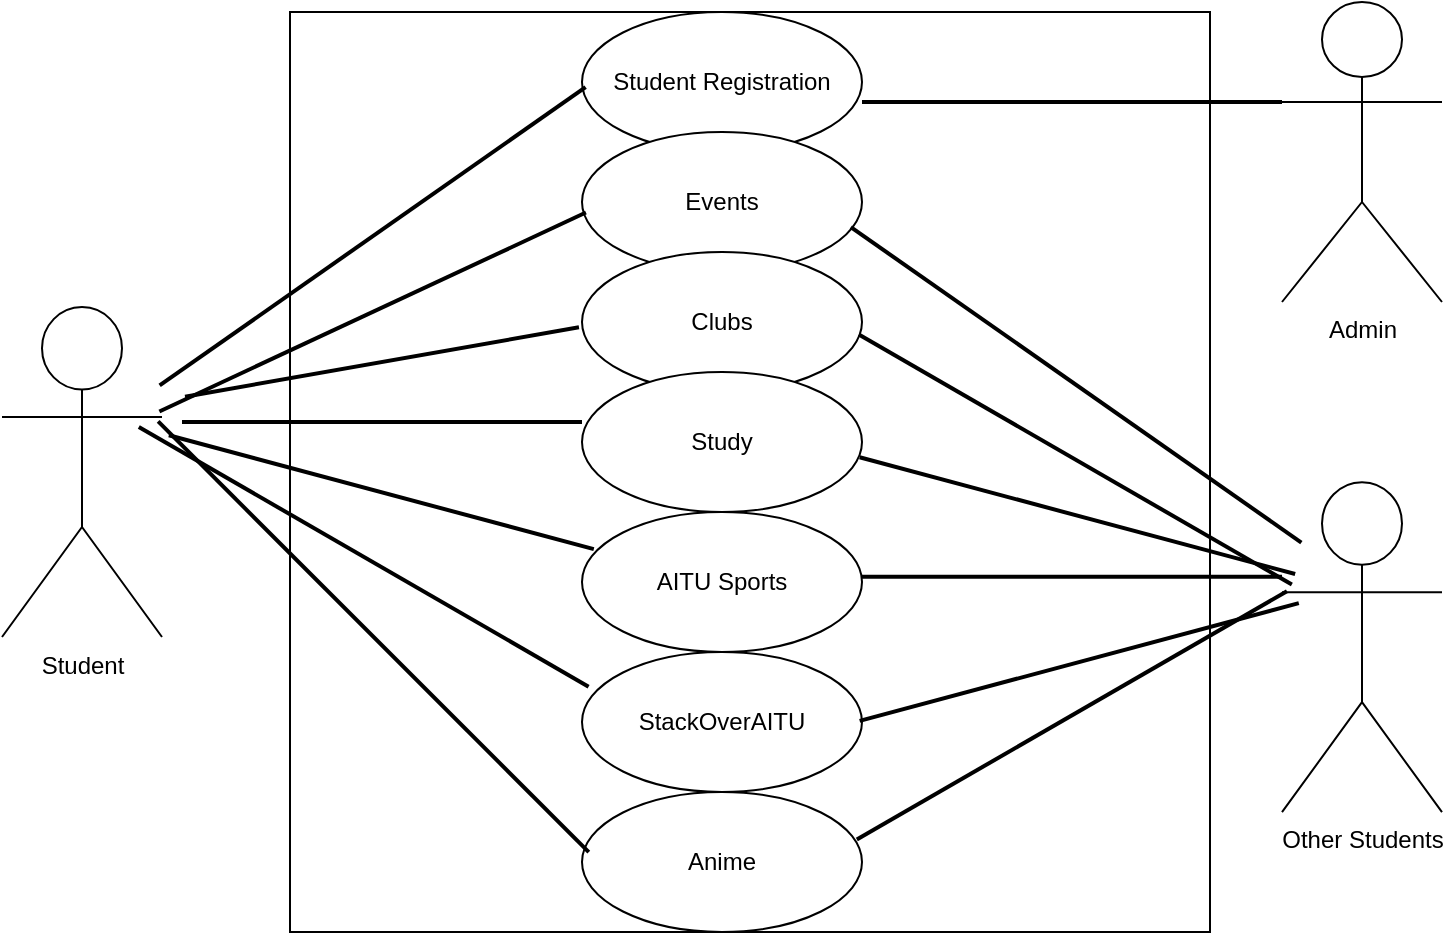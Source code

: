<mxfile version="20.8.23" type="github">
  <diagram id="C5RBs43oDa-KdzZeNtuy" name="Page-1">
    <mxGraphModel dx="1050" dy="581" grid="1" gridSize="10" guides="1" tooltips="1" connect="1" arrows="1" fold="1" page="1" pageScale="1" pageWidth="827" pageHeight="1169" math="0" shadow="0">
      <root>
        <mxCell id="WIyWlLk6GJQsqaUBKTNV-0" />
        <mxCell id="WIyWlLk6GJQsqaUBKTNV-1" parent="WIyWlLk6GJQsqaUBKTNV-0" />
        <mxCell id="Dzq-KpoVOUsRMQt4VhS9-0" value="" style="whiteSpace=wrap;html=1;aspect=fixed;" vertex="1" parent="WIyWlLk6GJQsqaUBKTNV-1">
          <mxGeometry x="184" y="40" width="460" height="460" as="geometry" />
        </mxCell>
        <mxCell id="Dzq-KpoVOUsRMQt4VhS9-1" value="Student Registration" style="ellipse;whiteSpace=wrap;html=1;" vertex="1" parent="WIyWlLk6GJQsqaUBKTNV-1">
          <mxGeometry x="330" y="40" width="140" height="70" as="geometry" />
        </mxCell>
        <mxCell id="Dzq-KpoVOUsRMQt4VhS9-2" value="Events" style="ellipse;whiteSpace=wrap;html=1;" vertex="1" parent="WIyWlLk6GJQsqaUBKTNV-1">
          <mxGeometry x="330" y="100" width="140" height="70" as="geometry" />
        </mxCell>
        <mxCell id="Dzq-KpoVOUsRMQt4VhS9-3" value="Clubs" style="ellipse;whiteSpace=wrap;html=1;" vertex="1" parent="WIyWlLk6GJQsqaUBKTNV-1">
          <mxGeometry x="330" y="160" width="140" height="70" as="geometry" />
        </mxCell>
        <mxCell id="Dzq-KpoVOUsRMQt4VhS9-4" value="Study" style="ellipse;whiteSpace=wrap;html=1;" vertex="1" parent="WIyWlLk6GJQsqaUBKTNV-1">
          <mxGeometry x="330" y="220" width="140" height="70" as="geometry" />
        </mxCell>
        <mxCell id="Dzq-KpoVOUsRMQt4VhS9-5" value="AITU Sports" style="ellipse;whiteSpace=wrap;html=1;" vertex="1" parent="WIyWlLk6GJQsqaUBKTNV-1">
          <mxGeometry x="330" y="290" width="140" height="70" as="geometry" />
        </mxCell>
        <mxCell id="Dzq-KpoVOUsRMQt4VhS9-6" value="StackOverAITU" style="ellipse;whiteSpace=wrap;html=1;" vertex="1" parent="WIyWlLk6GJQsqaUBKTNV-1">
          <mxGeometry x="330" y="360" width="140" height="70" as="geometry" />
        </mxCell>
        <mxCell id="Dzq-KpoVOUsRMQt4VhS9-7" value="Anime" style="ellipse;whiteSpace=wrap;html=1;" vertex="1" parent="WIyWlLk6GJQsqaUBKTNV-1">
          <mxGeometry x="330" y="430" width="140" height="70" as="geometry" />
        </mxCell>
        <mxCell id="Dzq-KpoVOUsRMQt4VhS9-8" value="Student" style="shape=umlActor;verticalLabelPosition=bottom;verticalAlign=top;html=1;" vertex="1" parent="WIyWlLk6GJQsqaUBKTNV-1">
          <mxGeometry x="40" y="187.5" width="80" height="165" as="geometry" />
        </mxCell>
        <mxCell id="Dzq-KpoVOUsRMQt4VhS9-10" value="" style="line;strokeWidth=2;html=1;" vertex="1" parent="WIyWlLk6GJQsqaUBKTNV-1">
          <mxGeometry x="130" y="240" width="200" height="10" as="geometry" />
        </mxCell>
        <mxCell id="Dzq-KpoVOUsRMQt4VhS9-11" value="" style="line;strokeWidth=2;html=1;rotation=-35;" vertex="1" parent="WIyWlLk6GJQsqaUBKTNV-1">
          <mxGeometry x="95.32" y="147.14" width="260" height="10" as="geometry" />
        </mxCell>
        <mxCell id="Dzq-KpoVOUsRMQt4VhS9-13" value="" style="line;strokeWidth=2;html=1;rotation=-25;" vertex="1" parent="WIyWlLk6GJQsqaUBKTNV-1">
          <mxGeometry x="107.66" y="185" width="235.32" height="10" as="geometry" />
        </mxCell>
        <mxCell id="Dzq-KpoVOUsRMQt4VhS9-14" value="" style="line;strokeWidth=2;html=1;rotation=-10;" vertex="1" parent="WIyWlLk6GJQsqaUBKTNV-1">
          <mxGeometry x="130" y="210" width="200" height="10" as="geometry" />
        </mxCell>
        <mxCell id="Dzq-KpoVOUsRMQt4VhS9-15" value="" style="line;strokeWidth=2;html=1;rotation=15;" vertex="1" parent="WIyWlLk6GJQsqaUBKTNV-1">
          <mxGeometry x="119.66" y="275.09" width="220" height="10" as="geometry" />
        </mxCell>
        <mxCell id="Dzq-KpoVOUsRMQt4VhS9-16" value="" style="line;strokeWidth=2;html=1;rotation=30;" vertex="1" parent="WIyWlLk6GJQsqaUBKTNV-1">
          <mxGeometry x="91.01" y="307.42" width="259.68" height="10" as="geometry" />
        </mxCell>
        <mxCell id="Dzq-KpoVOUsRMQt4VhS9-17" value="" style="line;strokeWidth=2;html=1;rotation=45;" vertex="1" parent="WIyWlLk6GJQsqaUBKTNV-1">
          <mxGeometry x="73.48" y="347.38" width="304.5" height="10" as="geometry" />
        </mxCell>
        <mxCell id="Dzq-KpoVOUsRMQt4VhS9-18" value="Admin" style="shape=umlActor;verticalLabelPosition=bottom;verticalAlign=top;html=1;" vertex="1" parent="WIyWlLk6GJQsqaUBKTNV-1">
          <mxGeometry x="680" y="35" width="80" height="150" as="geometry" />
        </mxCell>
        <mxCell id="Dzq-KpoVOUsRMQt4VhS9-19" value="Other Students" style="shape=umlActor;verticalLabelPosition=bottom;verticalAlign=top;html=1;" vertex="1" parent="WIyWlLk6GJQsqaUBKTNV-1">
          <mxGeometry x="680" y="275.09" width="80" height="165" as="geometry" />
        </mxCell>
        <mxCell id="Dzq-KpoVOUsRMQt4VhS9-20" value="" style="line;strokeWidth=2;html=1;rotation=0;" vertex="1" parent="WIyWlLk6GJQsqaUBKTNV-1">
          <mxGeometry x="470" y="80" width="210" height="10" as="geometry" />
        </mxCell>
        <mxCell id="Dzq-KpoVOUsRMQt4VhS9-21" value="" style="line;strokeWidth=2;html=1;rotation=35;" vertex="1" parent="WIyWlLk6GJQsqaUBKTNV-1">
          <mxGeometry x="439.55" y="221.43" width="275" height="10" as="geometry" />
        </mxCell>
        <mxCell id="Dzq-KpoVOUsRMQt4VhS9-22" value="" style="line;strokeWidth=2;html=1;rotation=30;" vertex="1" parent="WIyWlLk6GJQsqaUBKTNV-1">
          <mxGeometry x="451.67" y="258.75" width="250" height="10" as="geometry" />
        </mxCell>
        <mxCell id="Dzq-KpoVOUsRMQt4VhS9-24" value="" style="line;strokeWidth=2;html=1;rotation=15;" vertex="1" parent="WIyWlLk6GJQsqaUBKTNV-1">
          <mxGeometry x="464.97" y="286.82" width="225.45" height="10" as="geometry" />
        </mxCell>
        <mxCell id="Dzq-KpoVOUsRMQt4VhS9-25" value="" style="line;strokeWidth=2;html=1;rotation=0;" vertex="1" parent="WIyWlLk6GJQsqaUBKTNV-1">
          <mxGeometry x="470" y="317.42" width="210" height="10" as="geometry" />
        </mxCell>
        <mxCell id="Dzq-KpoVOUsRMQt4VhS9-26" value="" style="line;strokeWidth=2;html=1;rotation=-15;" vertex="1" parent="WIyWlLk6GJQsqaUBKTNV-1">
          <mxGeometry x="464.97" y="360" width="227.31" height="10" as="geometry" />
        </mxCell>
        <mxCell id="Dzq-KpoVOUsRMQt4VhS9-27" value="" style="line;strokeWidth=2;html=1;rotation=-30;" vertex="1" parent="WIyWlLk6GJQsqaUBKTNV-1">
          <mxGeometry x="450.78" y="386.68" width="248.33" height="10" as="geometry" />
        </mxCell>
      </root>
    </mxGraphModel>
  </diagram>
</mxfile>
